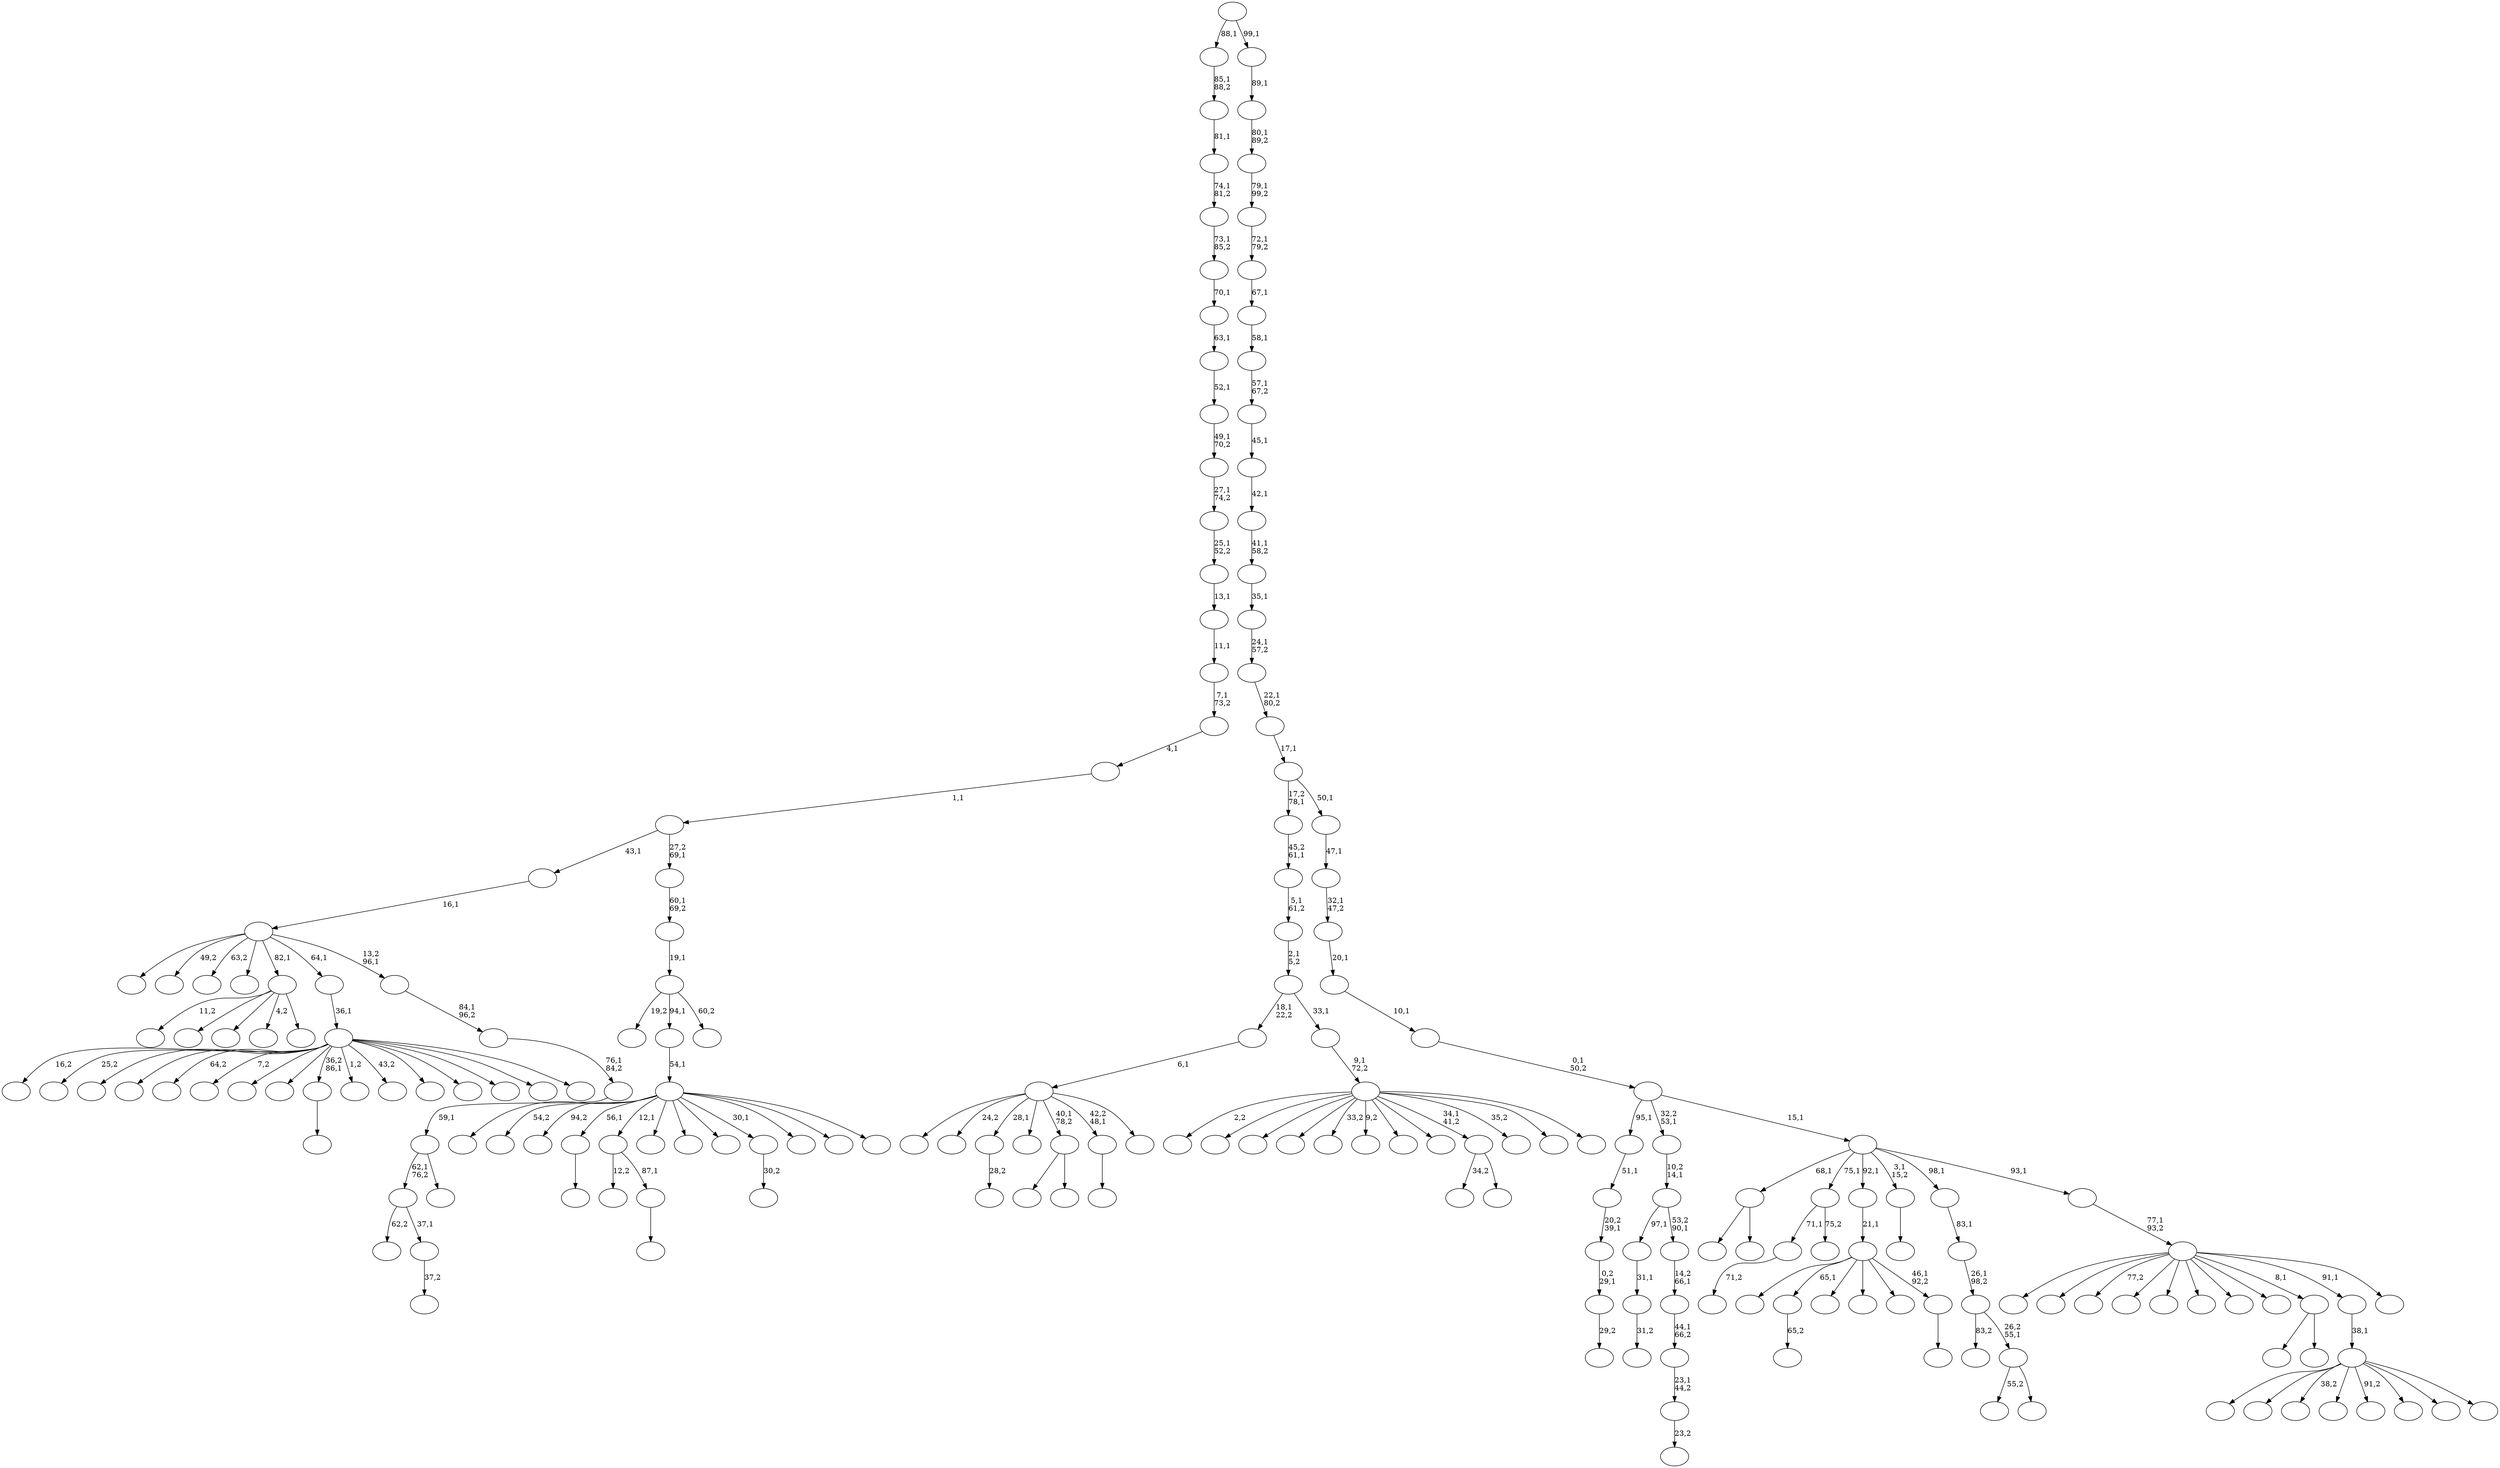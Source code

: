 digraph T {
	200 [label=""]
	199 [label=""]
	198 [label=""]
	197 [label=""]
	196 [label=""]
	195 [label=""]
	194 [label=""]
	193 [label=""]
	192 [label=""]
	191 [label=""]
	190 [label=""]
	189 [label=""]
	188 [label=""]
	187 [label=""]
	186 [label=""]
	185 [label=""]
	184 [label=""]
	183 [label=""]
	182 [label=""]
	181 [label=""]
	180 [label=""]
	179 [label=""]
	178 [label=""]
	177 [label=""]
	176 [label=""]
	175 [label=""]
	174 [label=""]
	173 [label=""]
	172 [label=""]
	171 [label=""]
	170 [label=""]
	169 [label=""]
	168 [label=""]
	167 [label=""]
	166 [label=""]
	165 [label=""]
	164 [label=""]
	163 [label=""]
	162 [label=""]
	161 [label=""]
	160 [label=""]
	159 [label=""]
	158 [label=""]
	157 [label=""]
	156 [label=""]
	155 [label=""]
	154 [label=""]
	153 [label=""]
	152 [label=""]
	151 [label=""]
	150 [label=""]
	149 [label=""]
	148 [label=""]
	147 [label=""]
	146 [label=""]
	145 [label=""]
	144 [label=""]
	143 [label=""]
	142 [label=""]
	141 [label=""]
	140 [label=""]
	139 [label=""]
	138 [label=""]
	137 [label=""]
	136 [label=""]
	135 [label=""]
	134 [label=""]
	133 [label=""]
	132 [label=""]
	131 [label=""]
	130 [label=""]
	129 [label=""]
	128 [label=""]
	127 [label=""]
	126 [label=""]
	125 [label=""]
	124 [label=""]
	123 [label=""]
	122 [label=""]
	121 [label=""]
	120 [label=""]
	119 [label=""]
	118 [label=""]
	117 [label=""]
	116 [label=""]
	115 [label=""]
	114 [label=""]
	113 [label=""]
	112 [label=""]
	111 [label=""]
	110 [label=""]
	109 [label=""]
	108 [label=""]
	107 [label=""]
	106 [label=""]
	105 [label=""]
	104 [label=""]
	103 [label=""]
	102 [label=""]
	101 [label=""]
	100 [label=""]
	99 [label=""]
	98 [label=""]
	97 [label=""]
	96 [label=""]
	95 [label=""]
	94 [label=""]
	93 [label=""]
	92 [label=""]
	91 [label=""]
	90 [label=""]
	89 [label=""]
	88 [label=""]
	87 [label=""]
	86 [label=""]
	85 [label=""]
	84 [label=""]
	83 [label=""]
	82 [label=""]
	81 [label=""]
	80 [label=""]
	79 [label=""]
	78 [label=""]
	77 [label=""]
	76 [label=""]
	75 [label=""]
	74 [label=""]
	73 [label=""]
	72 [label=""]
	71 [label=""]
	70 [label=""]
	69 [label=""]
	68 [label=""]
	67 [label=""]
	66 [label=""]
	65 [label=""]
	64 [label=""]
	63 [label=""]
	62 [label=""]
	61 [label=""]
	60 [label=""]
	59 [label=""]
	58 [label=""]
	57 [label=""]
	56 [label=""]
	55 [label=""]
	54 [label=""]
	53 [label=""]
	52 [label=""]
	51 [label=""]
	50 [label=""]
	49 [label=""]
	48 [label=""]
	47 [label=""]
	46 [label=""]
	45 [label=""]
	44 [label=""]
	43 [label=""]
	42 [label=""]
	41 [label=""]
	40 [label=""]
	39 [label=""]
	38 [label=""]
	37 [label=""]
	36 [label=""]
	35 [label=""]
	34 [label=""]
	33 [label=""]
	32 [label=""]
	31 [label=""]
	30 [label=""]
	29 [label=""]
	28 [label=""]
	27 [label=""]
	26 [label=""]
	25 [label=""]
	24 [label=""]
	23 [label=""]
	22 [label=""]
	21 [label=""]
	20 [label=""]
	19 [label=""]
	18 [label=""]
	17 [label=""]
	16 [label=""]
	15 [label=""]
	14 [label=""]
	13 [label=""]
	12 [label=""]
	11 [label=""]
	10 [label=""]
	9 [label=""]
	8 [label=""]
	7 [label=""]
	6 [label=""]
	5 [label=""]
	4 [label=""]
	3 [label=""]
	2 [label=""]
	1 [label=""]
	0 [label=""]
	182 -> 183 [label="29,2"]
	181 -> 182 [label="0,2\n29,1"]
	180 -> 181 [label="20,2\n39,1"]
	179 -> 180 [label="51,1"]
	177 -> 178 [label="28,2"]
	175 -> 176 [label="71,2"]
	173 -> 174 [label="37,2"]
	172 -> 198 [label="62,2"]
	172 -> 173 [label="37,1"]
	163 -> 168 [label=""]
	163 -> 164 [label=""]
	156 -> 157 [label=""]
	153 -> 175 [label="71,1"]
	153 -> 154 [label="75,2"]
	147 -> 148 [label="65,2"]
	145 -> 146 [label=""]
	144 -> 155 [label="12,2"]
	144 -> 145 [label="87,1"]
	140 -> 141 [label="31,2"]
	139 -> 140 [label="31,1"]
	137 -> 138 [label="23,2"]
	136 -> 137 [label="23,1\n44,2"]
	135 -> 136 [label="44,1\n66,2"]
	134 -> 135 [label="14,2\n66,1"]
	133 -> 139 [label="97,1"]
	133 -> 134 [label="53,2\n90,1"]
	132 -> 133 [label="10,2\n14,1"]
	122 -> 123 [label=""]
	115 -> 121 [label=""]
	115 -> 116 [label=""]
	110 -> 111 [label="30,2"]
	100 -> 101 [label=""]
	99 -> 187 [label=""]
	99 -> 147 [label="65,1"]
	99 -> 127 [label=""]
	99 -> 124 [label=""]
	99 -> 108 [label=""]
	99 -> 100 [label="46,1\n92,2"]
	98 -> 99 [label="21,1"]
	95 -> 96 [label=""]
	87 -> 88 [label=""]
	84 -> 165 [label="11,2"]
	84 -> 160 [label=""]
	84 -> 97 [label=""]
	84 -> 92 [label="4,2"]
	84 -> 85 [label=""]
	82 -> 200 [label="16,2"]
	82 -> 194 [label="25,2"]
	82 -> 191 [label=""]
	82 -> 189 [label=""]
	82 -> 185 [label="64,2"]
	82 -> 149 [label="7,2"]
	82 -> 131 [label=""]
	82 -> 130 [label=""]
	82 -> 122 [label="36,2\n86,1"]
	82 -> 117 [label="1,2"]
	82 -> 109 [label="43,2"]
	82 -> 105 [label=""]
	82 -> 93 [label=""]
	82 -> 90 [label=""]
	82 -> 89 [label=""]
	82 -> 83 [label=""]
	81 -> 82 [label="36,1"]
	79 -> 197 [label=""]
	79 -> 184 [label="24,2"]
	79 -> 177 [label="28,1"]
	79 -> 166 [label=""]
	79 -> 115 [label="40,1\n78,2"]
	79 -> 87 [label="42,2\n48,1"]
	79 -> 80 [label=""]
	78 -> 79 [label="6,1"]
	76 -> 114 [label="34,2"]
	76 -> 77 [label=""]
	74 -> 188 [label=""]
	74 -> 167 [label="54,2"]
	74 -> 162 [label="94,2"]
	74 -> 156 [label="56,1"]
	74 -> 144 [label="12,1"]
	74 -> 126 [label=""]
	74 -> 113 [label=""]
	74 -> 112 [label=""]
	74 -> 110 [label="30,1"]
	74 -> 107 [label=""]
	74 -> 94 [label=""]
	74 -> 75 [label=""]
	73 -> 74 [label="54,1"]
	71 -> 125 [label="55,2"]
	71 -> 72 [label=""]
	70 -> 190 [label="83,2"]
	70 -> 71 [label="26,2\n55,1"]
	69 -> 70 [label="26,1\n98,2"]
	68 -> 69 [label="83,1"]
	65 -> 172 [label="62,1\n76,2"]
	65 -> 66 [label=""]
	64 -> 65 [label="59,1"]
	63 -> 64 [label="76,1\n84,2"]
	62 -> 63 [label="84,1\n96,2"]
	61 -> 161 [label=""]
	61 -> 143 [label="49,2"]
	61 -> 119 [label="63,2"]
	61 -> 104 [label=""]
	61 -> 84 [label="82,1"]
	61 -> 81 [label="64,1"]
	61 -> 62 [label="13,2\n96,1"]
	60 -> 61 [label="16,1"]
	57 -> 193 [label="19,2"]
	57 -> 73 [label="94,1"]
	57 -> 58 [label="60,2"]
	56 -> 57 [label="19,1"]
	55 -> 56 [label="60,1\n69,2"]
	54 -> 60 [label="43,1"]
	54 -> 55 [label="27,2\n69,1"]
	53 -> 54 [label="1,1"]
	52 -> 53 [label="4,1"]
	51 -> 52 [label="7,1\n73,2"]
	50 -> 51 [label="11,1"]
	49 -> 50 [label="13,1"]
	48 -> 49 [label="25,1\n52,2"]
	47 -> 48 [label="27,1\n74,2"]
	46 -> 47 [label="49,1\n70,2"]
	45 -> 46 [label="52,1"]
	44 -> 45 [label="63,1"]
	43 -> 44 [label="70,1"]
	42 -> 43 [label="73,1\n85,2"]
	41 -> 42 [label="74,1\n81,2"]
	40 -> 41 [label="81,1"]
	39 -> 40 [label="85,1\n88,2"]
	37 -> 158 [label=""]
	37 -> 38 [label=""]
	34 -> 199 [label="2,2"]
	34 -> 169 [label=""]
	34 -> 152 [label=""]
	34 -> 150 [label=""]
	34 -> 142 [label="33,2"]
	34 -> 128 [label="9,2"]
	34 -> 120 [label=""]
	34 -> 102 [label=""]
	34 -> 76 [label="34,1\n41,2"]
	34 -> 67 [label="35,2"]
	34 -> 59 [label=""]
	34 -> 35 [label=""]
	33 -> 34 [label="9,1\n72,2"]
	32 -> 78 [label="18,1\n22,2"]
	32 -> 33 [label="33,1"]
	31 -> 32 [label="2,1\n5,2"]
	30 -> 31 [label="5,1\n61,2"]
	29 -> 30 [label="45,2\n61,1"]
	27 -> 186 [label=""]
	27 -> 171 [label=""]
	27 -> 170 [label="38,2"]
	27 -> 129 [label=""]
	27 -> 106 [label="91,2"]
	27 -> 103 [label=""]
	27 -> 36 [label=""]
	27 -> 28 [label=""]
	26 -> 27 [label="38,1"]
	24 -> 196 [label=""]
	24 -> 195 [label=""]
	24 -> 192 [label="77,2"]
	24 -> 159 [label=""]
	24 -> 151 [label=""]
	24 -> 118 [label=""]
	24 -> 91 [label=""]
	24 -> 86 [label=""]
	24 -> 37 [label="8,1"]
	24 -> 26 [label="91,1"]
	24 -> 25 [label=""]
	23 -> 24 [label="77,1\n93,2"]
	22 -> 163 [label="68,1"]
	22 -> 153 [label="75,1"]
	22 -> 98 [label="92,1"]
	22 -> 95 [label="3,1\n15,2"]
	22 -> 68 [label="98,1"]
	22 -> 23 [label="93,1"]
	21 -> 179 [label="95,1"]
	21 -> 132 [label="32,2\n53,1"]
	21 -> 22 [label="15,1"]
	20 -> 21 [label="0,1\n50,2"]
	19 -> 20 [label="10,1"]
	18 -> 19 [label="20,1"]
	17 -> 18 [label="32,1\n47,2"]
	16 -> 17 [label="47,1"]
	15 -> 29 [label="17,2\n78,1"]
	15 -> 16 [label="50,1"]
	14 -> 15 [label="17,1"]
	13 -> 14 [label="22,1\n80,2"]
	12 -> 13 [label="24,1\n57,2"]
	11 -> 12 [label="35,1"]
	10 -> 11 [label="41,1\n58,2"]
	9 -> 10 [label="42,1"]
	8 -> 9 [label="45,1"]
	7 -> 8 [label="57,1\n67,2"]
	6 -> 7 [label="58,1"]
	5 -> 6 [label="67,1"]
	4 -> 5 [label="72,1\n79,2"]
	3 -> 4 [label="79,1\n99,2"]
	2 -> 3 [label="80,1\n89,2"]
	1 -> 2 [label="89,1"]
	0 -> 39 [label="88,1"]
	0 -> 1 [label="99,1"]
}
